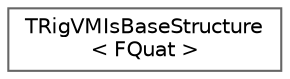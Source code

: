 digraph "Graphical Class Hierarchy"
{
 // INTERACTIVE_SVG=YES
 // LATEX_PDF_SIZE
  bgcolor="transparent";
  edge [fontname=Helvetica,fontsize=10,labelfontname=Helvetica,labelfontsize=10];
  node [fontname=Helvetica,fontsize=10,shape=box,height=0.2,width=0.4];
  rankdir="LR";
  Node0 [id="Node000000",label="TRigVMIsBaseStructure\l\< FQuat \>",height=0.2,width=0.4,color="grey40", fillcolor="white", style="filled",URL="$dd/d95/structTRigVMIsBaseStructure_3_01FQuat_01_4.html",tooltip=" "];
}
